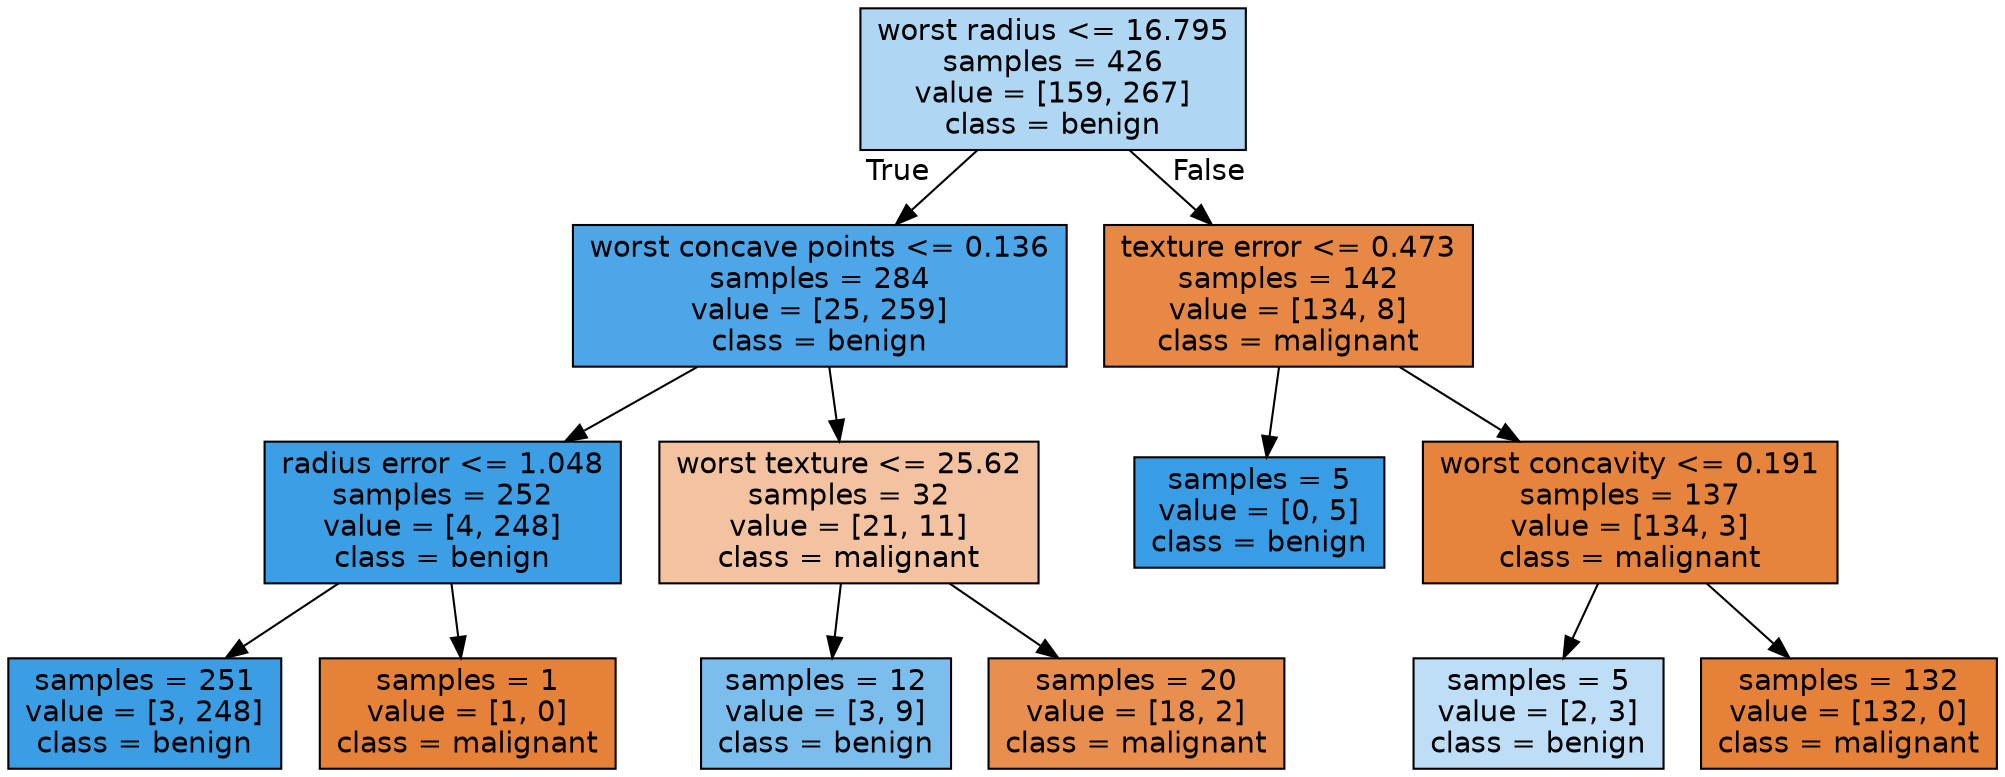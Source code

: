 digraph Tree {
node [shape=box, style="filled", color="black", fontname="helvetica"] ;
edge [fontname="helvetica"] ;
0 [label="worst radius <= 16.795\nsamples = 426\nvalue = [159, 267]\nclass = benign", fillcolor="#afd7f4"] ;
1 [label="worst concave points <= 0.136\nsamples = 284\nvalue = [25, 259]\nclass = benign", fillcolor="#4ca6e8"] ;
0 -> 1 [labeldistance=2.5, labelangle=45, headlabel="True"] ;
2 [label="radius error <= 1.048\nsamples = 252\nvalue = [4, 248]\nclass = benign", fillcolor="#3c9fe5"] ;
1 -> 2 ;
3 [label="samples = 251\nvalue = [3, 248]\nclass = benign", fillcolor="#3b9ee5"] ;
2 -> 3 ;
4 [label="samples = 1\nvalue = [1, 0]\nclass = malignant", fillcolor="#e58139"] ;
2 -> 4 ;
5 [label="worst texture <= 25.62\nsamples = 32\nvalue = [21, 11]\nclass = malignant", fillcolor="#f3c3a1"] ;
1 -> 5 ;
6 [label="samples = 12\nvalue = [3, 9]\nclass = benign", fillcolor="#7bbeee"] ;
5 -> 6 ;
7 [label="samples = 20\nvalue = [18, 2]\nclass = malignant", fillcolor="#e88f4f"] ;
5 -> 7 ;
8 [label="texture error <= 0.473\nsamples = 142\nvalue = [134, 8]\nclass = malignant", fillcolor="#e78945"] ;
0 -> 8 [labeldistance=2.5, labelangle=-45, headlabel="False"] ;
9 [label="samples = 5\nvalue = [0, 5]\nclass = benign", fillcolor="#399de5"] ;
8 -> 9 ;
10 [label="worst concavity <= 0.191\nsamples = 137\nvalue = [134, 3]\nclass = malignant", fillcolor="#e6843d"] ;
8 -> 10 ;
11 [label="samples = 5\nvalue = [2, 3]\nclass = benign", fillcolor="#bddef6"] ;
10 -> 11 ;
12 [label="samples = 132\nvalue = [132, 0]\nclass = malignant", fillcolor="#e58139"] ;
10 -> 12 ;
}